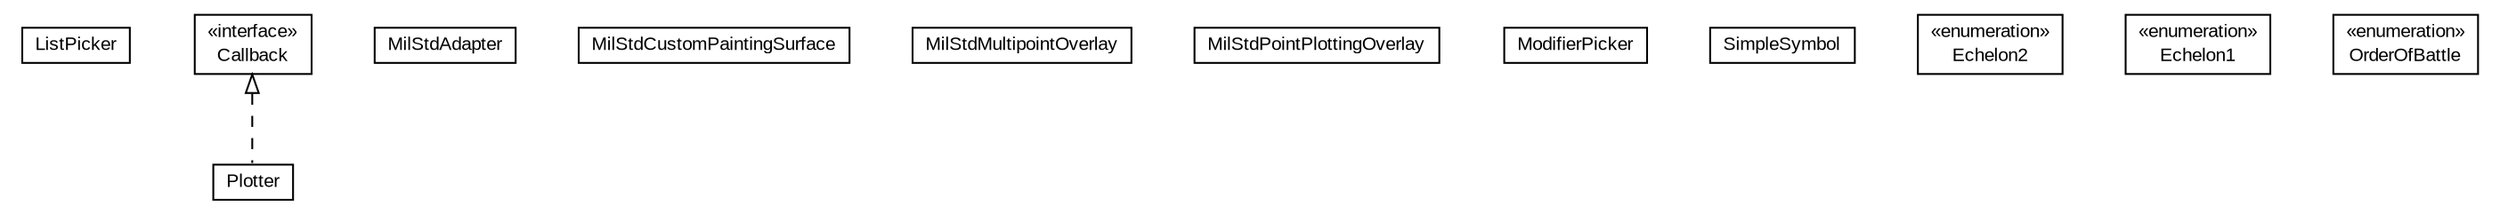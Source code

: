 #!/usr/local/bin/dot
#
# Class diagram 
# Generated by UMLGraph version R5_6-24-gf6e263 (http://www.umlgraph.org/)
#

digraph G {
	edge [fontname="arial",fontsize=10,labelfontname="arial",labelfontsize=10];
	node [fontname="arial",fontsize=10,shape=plaintext];
	nodesep=0.25;
	ranksep=0.5;
	// org.osmdroid.samplefragments.milstd2525.ListPicker
	c18366 [label=<<table title="org.osmdroid.samplefragments.milstd2525.ListPicker" border="0" cellborder="1" cellspacing="0" cellpadding="2" port="p" href="./ListPicker.html">
		<tr><td><table border="0" cellspacing="0" cellpadding="1">
<tr><td align="center" balign="center"> ListPicker </td></tr>
		</table></td></tr>
		</table>>, URL="./ListPicker.html", fontname="arial", fontcolor="black", fontsize=10.0];
	// org.osmdroid.samplefragments.milstd2525.ListPicker.Callback
	c18367 [label=<<table title="org.osmdroid.samplefragments.milstd2525.ListPicker.Callback" border="0" cellborder="1" cellspacing="0" cellpadding="2" port="p" href="./ListPicker.Callback.html">
		<tr><td><table border="0" cellspacing="0" cellpadding="1">
<tr><td align="center" balign="center"> &#171;interface&#187; </td></tr>
<tr><td align="center" balign="center"> Callback </td></tr>
		</table></td></tr>
		</table>>, URL="./ListPicker.Callback.html", fontname="arial", fontcolor="black", fontsize=10.0];
	// org.osmdroid.samplefragments.milstd2525.MilStdAdapter
	c18368 [label=<<table title="org.osmdroid.samplefragments.milstd2525.MilStdAdapter" border="0" cellborder="1" cellspacing="0" cellpadding="2" port="p" href="./MilStdAdapter.html">
		<tr><td><table border="0" cellspacing="0" cellpadding="1">
<tr><td align="center" balign="center"> MilStdAdapter </td></tr>
		</table></td></tr>
		</table>>, URL="./MilStdAdapter.html", fontname="arial", fontcolor="black", fontsize=10.0];
	// org.osmdroid.samplefragments.milstd2525.MilStdCustomPaintingSurface
	c18369 [label=<<table title="org.osmdroid.samplefragments.milstd2525.MilStdCustomPaintingSurface" border="0" cellborder="1" cellspacing="0" cellpadding="2" port="p" href="./MilStdCustomPaintingSurface.html">
		<tr><td><table border="0" cellspacing="0" cellpadding="1">
<tr><td align="center" balign="center"> MilStdCustomPaintingSurface </td></tr>
		</table></td></tr>
		</table>>, URL="./MilStdCustomPaintingSurface.html", fontname="arial", fontcolor="black", fontsize=10.0];
	// org.osmdroid.samplefragments.milstd2525.MilStdMultipointOverlay
	c18370 [label=<<table title="org.osmdroid.samplefragments.milstd2525.MilStdMultipointOverlay" border="0" cellborder="1" cellspacing="0" cellpadding="2" port="p" href="./MilStdMultipointOverlay.html">
		<tr><td><table border="0" cellspacing="0" cellpadding="1">
<tr><td align="center" balign="center"> MilStdMultipointOverlay </td></tr>
		</table></td></tr>
		</table>>, URL="./MilStdMultipointOverlay.html", fontname="arial", fontcolor="black", fontsize=10.0];
	// org.osmdroid.samplefragments.milstd2525.MilStdPointPlottingOverlay
	c18371 [label=<<table title="org.osmdroid.samplefragments.milstd2525.MilStdPointPlottingOverlay" border="0" cellborder="1" cellspacing="0" cellpadding="2" port="p" href="./MilStdPointPlottingOverlay.html">
		<tr><td><table border="0" cellspacing="0" cellpadding="1">
<tr><td align="center" balign="center"> MilStdPointPlottingOverlay </td></tr>
		</table></td></tr>
		</table>>, URL="./MilStdPointPlottingOverlay.html", fontname="arial", fontcolor="black", fontsize=10.0];
	// org.osmdroid.samplefragments.milstd2525.ModifierPicker
	c18372 [label=<<table title="org.osmdroid.samplefragments.milstd2525.ModifierPicker" border="0" cellborder="1" cellspacing="0" cellpadding="2" port="p" href="./ModifierPicker.html">
		<tr><td><table border="0" cellspacing="0" cellpadding="1">
<tr><td align="center" balign="center"> ModifierPicker </td></tr>
		</table></td></tr>
		</table>>, URL="./ModifierPicker.html", fontname="arial", fontcolor="black", fontsize=10.0];
	// org.osmdroid.samplefragments.milstd2525.Plotter
	c18373 [label=<<table title="org.osmdroid.samplefragments.milstd2525.Plotter" border="0" cellborder="1" cellspacing="0" cellpadding="2" port="p" href="./Plotter.html">
		<tr><td><table border="0" cellspacing="0" cellpadding="1">
<tr><td align="center" balign="center"> Plotter </td></tr>
		</table></td></tr>
		</table>>, URL="./Plotter.html", fontname="arial", fontcolor="black", fontsize=10.0];
	// org.osmdroid.samplefragments.milstd2525.SimpleSymbol
	c18374 [label=<<table title="org.osmdroid.samplefragments.milstd2525.SimpleSymbol" border="0" cellborder="1" cellspacing="0" cellpadding="2" port="p" href="./SimpleSymbol.html">
		<tr><td><table border="0" cellspacing="0" cellpadding="1">
<tr><td align="center" balign="center"> SimpleSymbol </td></tr>
		</table></td></tr>
		</table>>, URL="./SimpleSymbol.html", fontname="arial", fontcolor="black", fontsize=10.0];
	// org.osmdroid.samplefragments.milstd2525.SimpleSymbol.Echelon2
	c18375 [label=<<table title="org.osmdroid.samplefragments.milstd2525.SimpleSymbol.Echelon2" border="0" cellborder="1" cellspacing="0" cellpadding="2" port="p" href="./SimpleSymbol.Echelon2.html">
		<tr><td><table border="0" cellspacing="0" cellpadding="1">
<tr><td align="center" balign="center"> &#171;enumeration&#187; </td></tr>
<tr><td align="center" balign="center"> Echelon2 </td></tr>
		</table></td></tr>
		</table>>, URL="./SimpleSymbol.Echelon2.html", fontname="arial", fontcolor="black", fontsize=10.0];
	// org.osmdroid.samplefragments.milstd2525.SimpleSymbol.Echelon1
	c18376 [label=<<table title="org.osmdroid.samplefragments.milstd2525.SimpleSymbol.Echelon1" border="0" cellborder="1" cellspacing="0" cellpadding="2" port="p" href="./SimpleSymbol.Echelon1.html">
		<tr><td><table border="0" cellspacing="0" cellpadding="1">
<tr><td align="center" balign="center"> &#171;enumeration&#187; </td></tr>
<tr><td align="center" balign="center"> Echelon1 </td></tr>
		</table></td></tr>
		</table>>, URL="./SimpleSymbol.Echelon1.html", fontname="arial", fontcolor="black", fontsize=10.0];
	// org.osmdroid.samplefragments.milstd2525.SimpleSymbol.OrderOfBattle
	c18377 [label=<<table title="org.osmdroid.samplefragments.milstd2525.SimpleSymbol.OrderOfBattle" border="0" cellborder="1" cellspacing="0" cellpadding="2" port="p" href="./SimpleSymbol.OrderOfBattle.html">
		<tr><td><table border="0" cellspacing="0" cellpadding="1">
<tr><td align="center" balign="center"> &#171;enumeration&#187; </td></tr>
<tr><td align="center" balign="center"> OrderOfBattle </td></tr>
		</table></td></tr>
		</table>>, URL="./SimpleSymbol.OrderOfBattle.html", fontname="arial", fontcolor="black", fontsize=10.0];
	//org.osmdroid.samplefragments.milstd2525.Plotter implements org.osmdroid.samplefragments.milstd2525.ListPicker.Callback
	c18367:p -> c18373:p [dir=back,arrowtail=empty,style=dashed];
}

